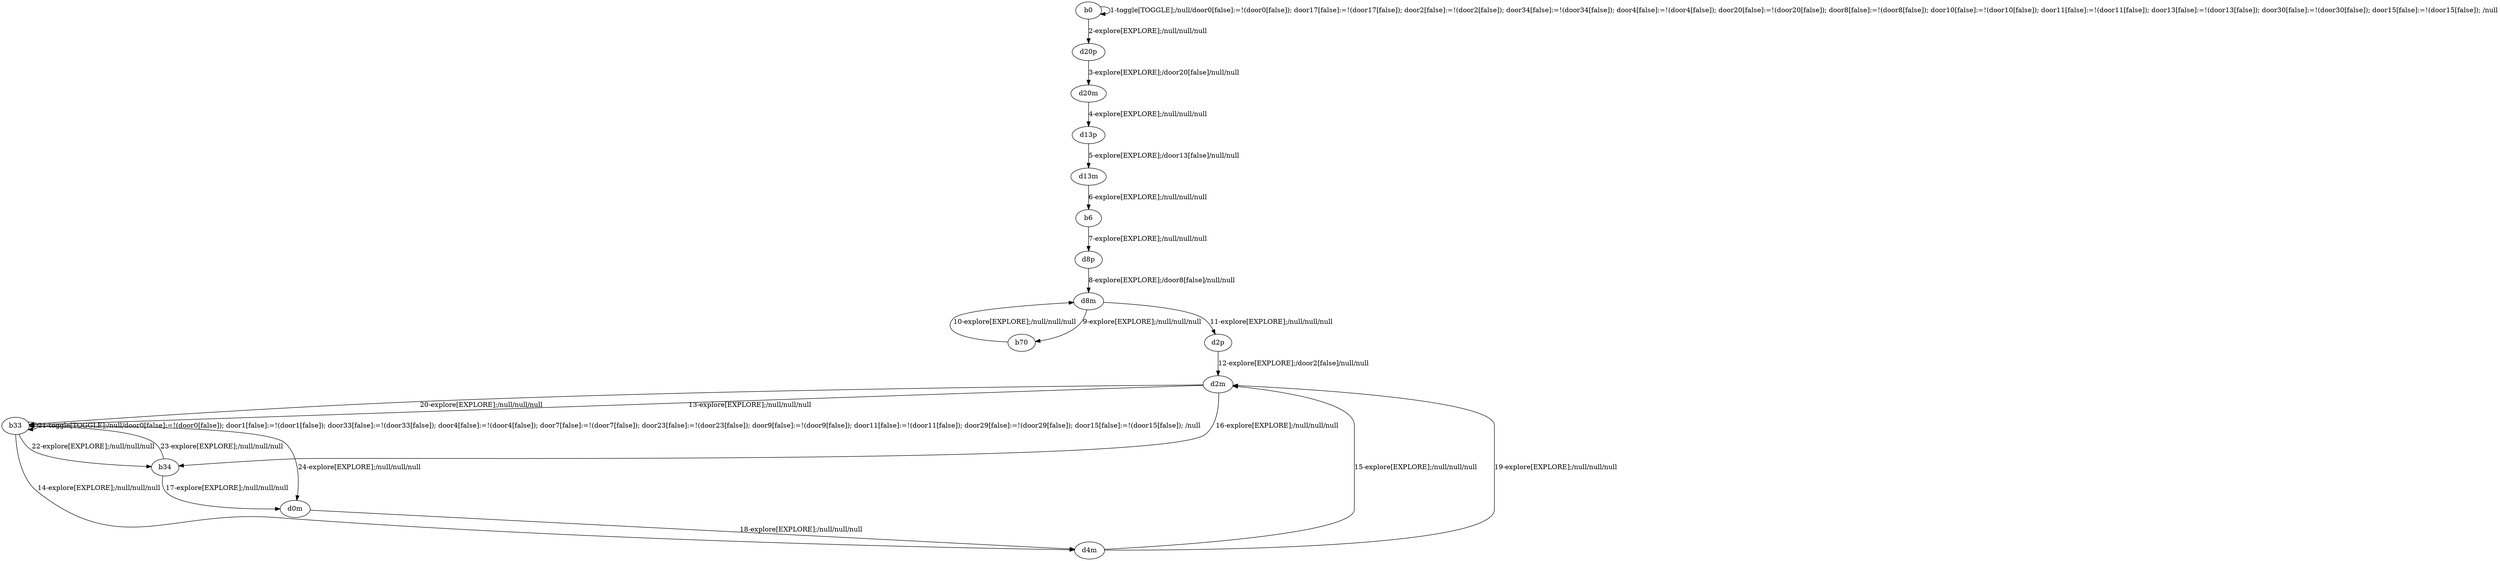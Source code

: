 # Total number of goals covered by this test: 5
# d2m --> b33
# b33 --> b33
# d4m --> d2m
# d0m --> d4m
# b33 --> d4m

digraph g {
"b0" -> "b0" [label = "1-toggle[TOGGLE];/null/door0[false]:=!(door0[false]); door17[false]:=!(door17[false]); door2[false]:=!(door2[false]); door34[false]:=!(door34[false]); door4[false]:=!(door4[false]); door20[false]:=!(door20[false]); door8[false]:=!(door8[false]); door10[false]:=!(door10[false]); door11[false]:=!(door11[false]); door13[false]:=!(door13[false]); door30[false]:=!(door30[false]); door15[false]:=!(door15[false]); /null"];
"b0" -> "d20p" [label = "2-explore[EXPLORE];/null/null/null"];
"d20p" -> "d20m" [label = "3-explore[EXPLORE];/door20[false]/null/null"];
"d20m" -> "d13p" [label = "4-explore[EXPLORE];/null/null/null"];
"d13p" -> "d13m" [label = "5-explore[EXPLORE];/door13[false]/null/null"];
"d13m" -> "b6" [label = "6-explore[EXPLORE];/null/null/null"];
"b6" -> "d8p" [label = "7-explore[EXPLORE];/null/null/null"];
"d8p" -> "d8m" [label = "8-explore[EXPLORE];/door8[false]/null/null"];
"d8m" -> "b70" [label = "9-explore[EXPLORE];/null/null/null"];
"b70" -> "d8m" [label = "10-explore[EXPLORE];/null/null/null"];
"d8m" -> "d2p" [label = "11-explore[EXPLORE];/null/null/null"];
"d2p" -> "d2m" [label = "12-explore[EXPLORE];/door2[false]/null/null"];
"d2m" -> "b33" [label = "13-explore[EXPLORE];/null/null/null"];
"b33" -> "d4m" [label = "14-explore[EXPLORE];/null/null/null"];
"d4m" -> "d2m" [label = "15-explore[EXPLORE];/null/null/null"];
"d2m" -> "b34" [label = "16-explore[EXPLORE];/null/null/null"];
"b34" -> "d0m" [label = "17-explore[EXPLORE];/null/null/null"];
"d0m" -> "d4m" [label = "18-explore[EXPLORE];/null/null/null"];
"d4m" -> "d2m" [label = "19-explore[EXPLORE];/null/null/null"];
"d2m" -> "b33" [label = "20-explore[EXPLORE];/null/null/null"];
"b33" -> "b33" [label = "21-toggle[TOGGLE];/null/door0[false]:=!(door0[false]); door1[false]:=!(door1[false]); door33[false]:=!(door33[false]); door4[false]:=!(door4[false]); door7[false]:=!(door7[false]); door23[false]:=!(door23[false]); door9[false]:=!(door9[false]); door11[false]:=!(door11[false]); door29[false]:=!(door29[false]); door15[false]:=!(door15[false]); /null"];
"b33" -> "b34" [label = "22-explore[EXPLORE];/null/null/null"];
"b34" -> "b33" [label = "23-explore[EXPLORE];/null/null/null"];
"b33" -> "d0m" [label = "24-explore[EXPLORE];/null/null/null"];
}